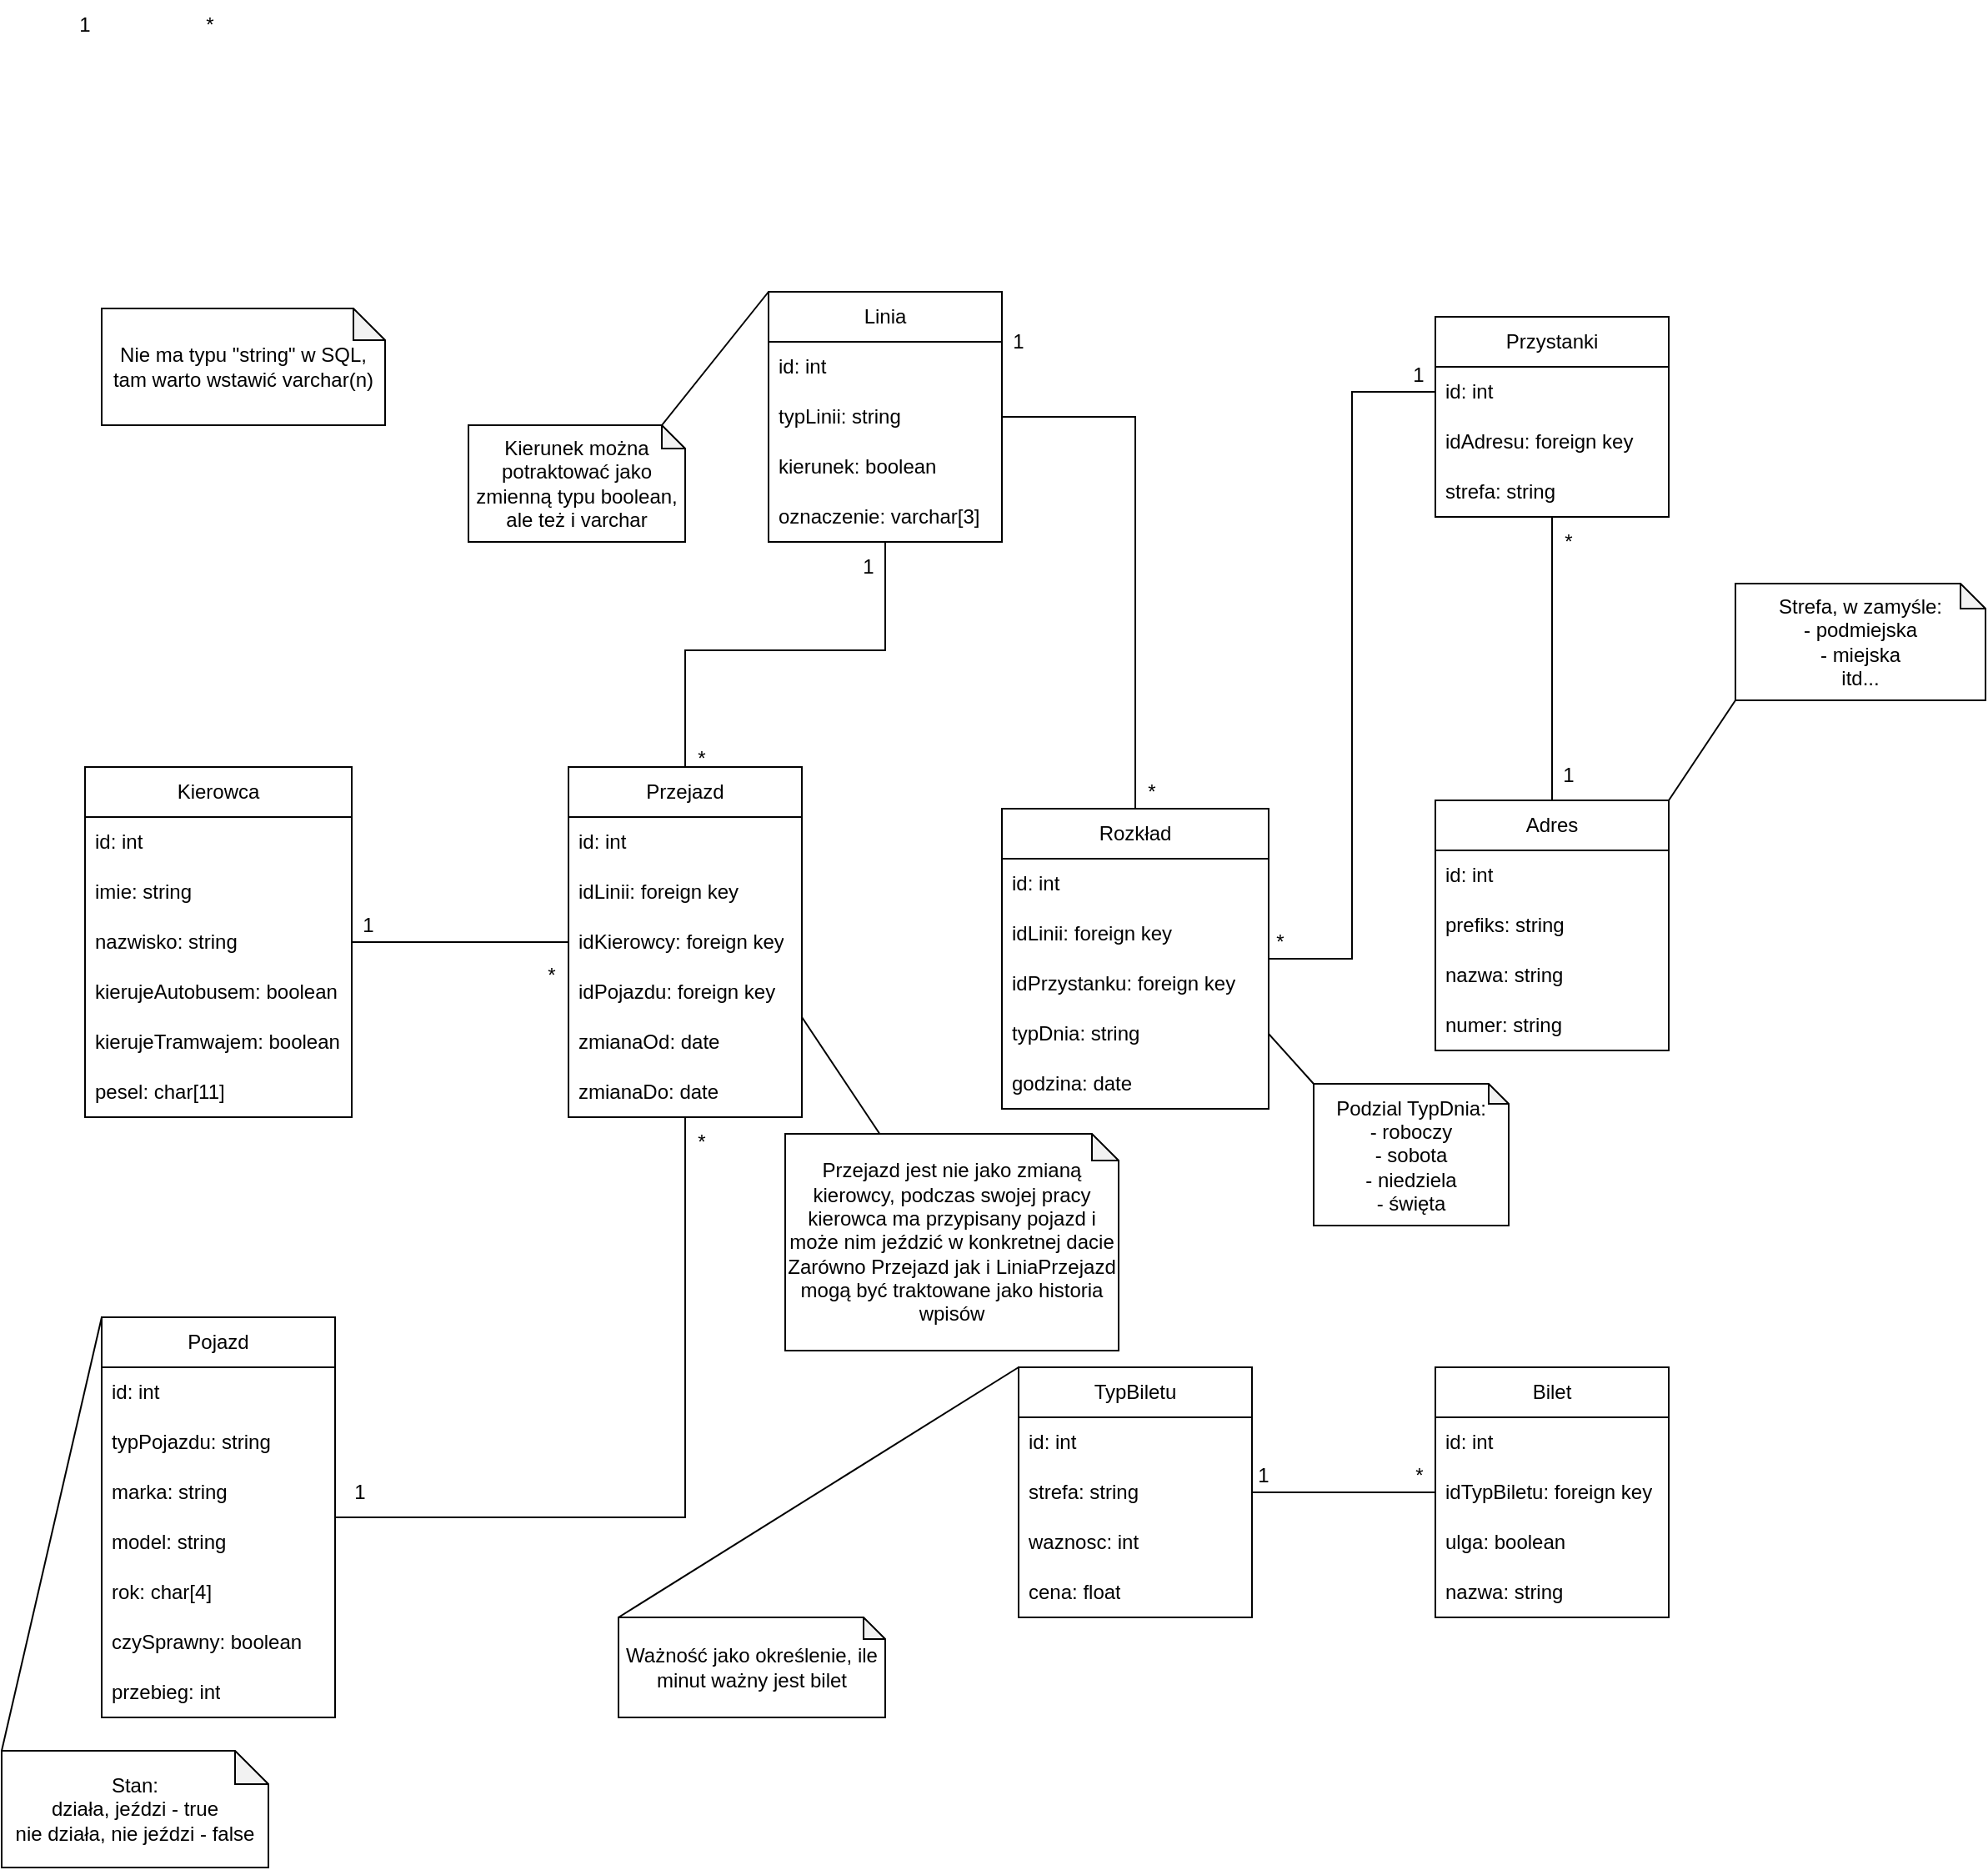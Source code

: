<mxfile version="21.2.1" type="device">
  <diagram name="Strona-1" id="KXczJNX2hruGpQm2LtIr">
    <mxGraphModel dx="1009" dy="561" grid="1" gridSize="10" guides="1" tooltips="1" connect="1" arrows="1" fold="1" page="1" pageScale="1" pageWidth="827" pageHeight="1169" math="0" shadow="0">
      <root>
        <mxCell id="0" />
        <mxCell id="1" parent="0" />
        <mxCell id="rLP0wRcw7yNudNVZyc_8-1" value="Linia" style="swimlane;fontStyle=0;childLayout=stackLayout;horizontal=1;startSize=30;horizontalStack=0;resizeParent=1;resizeParentMax=0;resizeLast=0;collapsible=1;marginBottom=0;whiteSpace=wrap;html=1;" parent="1" vertex="1">
          <mxGeometry x="500" y="185" width="140" height="150" as="geometry" />
        </mxCell>
        <mxCell id="rLP0wRcw7yNudNVZyc_8-2" value="id: int" style="text;strokeColor=none;fillColor=none;align=left;verticalAlign=middle;spacingLeft=4;spacingRight=4;overflow=hidden;points=[[0,0.5],[1,0.5]];portConstraint=eastwest;rotatable=0;whiteSpace=wrap;html=1;" parent="rLP0wRcw7yNudNVZyc_8-1" vertex="1">
          <mxGeometry y="30" width="140" height="30" as="geometry" />
        </mxCell>
        <mxCell id="rLP0wRcw7yNudNVZyc_8-7" value="typLinii: string" style="text;strokeColor=none;fillColor=none;align=left;verticalAlign=middle;spacingLeft=4;spacingRight=4;overflow=hidden;points=[[0,0.5],[1,0.5]];portConstraint=eastwest;rotatable=0;whiteSpace=wrap;html=1;" parent="rLP0wRcw7yNudNVZyc_8-1" vertex="1">
          <mxGeometry y="60" width="140" height="30" as="geometry" />
        </mxCell>
        <mxCell id="0RT6IL3tYu8PA9jkuQKf-14" value="kierunek: boolean" style="text;strokeColor=none;fillColor=none;align=left;verticalAlign=middle;spacingLeft=4;spacingRight=4;overflow=hidden;points=[[0,0.5],[1,0.5]];portConstraint=eastwest;rotatable=0;whiteSpace=wrap;html=1;" parent="rLP0wRcw7yNudNVZyc_8-1" vertex="1">
          <mxGeometry y="90" width="140" height="30" as="geometry" />
        </mxCell>
        <mxCell id="rLP0wRcw7yNudNVZyc_8-3" value="oznaczenie: varchar[3]" style="text;strokeColor=none;fillColor=none;align=left;verticalAlign=middle;spacingLeft=4;spacingRight=4;overflow=hidden;points=[[0,0.5],[1,0.5]];portConstraint=eastwest;rotatable=0;whiteSpace=wrap;html=1;" parent="rLP0wRcw7yNudNVZyc_8-1" vertex="1">
          <mxGeometry y="120" width="140" height="30" as="geometry" />
        </mxCell>
        <mxCell id="rLP0wRcw7yNudNVZyc_8-8" value="Nie ma typu &quot;string&quot; w SQL, tam warto wstawić varchar(n)" style="shape=note;whiteSpace=wrap;html=1;backgroundOutline=1;darkOpacity=0.05;size=19;" parent="1" vertex="1">
          <mxGeometry x="100" y="195" width="170" height="70" as="geometry" />
        </mxCell>
        <mxCell id="rLP0wRcw7yNudNVZyc_8-13" value="*" style="text;html=1;strokeColor=none;fillColor=none;align=center;verticalAlign=middle;whiteSpace=wrap;rounded=0;" parent="1" vertex="1">
          <mxGeometry x="135" y="10" width="60" height="30" as="geometry" />
        </mxCell>
        <mxCell id="rLP0wRcw7yNudNVZyc_8-15" value="1" style="text;html=1;strokeColor=none;fillColor=none;align=center;verticalAlign=middle;whiteSpace=wrap;rounded=0;" parent="1" vertex="1">
          <mxGeometry x="60" y="10" width="60" height="30" as="geometry" />
        </mxCell>
        <mxCell id="rLP0wRcw7yNudNVZyc_8-16" value="Przystanki" style="swimlane;fontStyle=0;childLayout=stackLayout;horizontal=1;startSize=30;horizontalStack=0;resizeParent=1;resizeParentMax=0;resizeLast=0;collapsible=1;marginBottom=0;whiteSpace=wrap;html=1;" parent="1" vertex="1">
          <mxGeometry x="900" y="200" width="140" height="120" as="geometry" />
        </mxCell>
        <mxCell id="rLP0wRcw7yNudNVZyc_8-17" value="id: int" style="text;strokeColor=none;fillColor=none;align=left;verticalAlign=middle;spacingLeft=4;spacingRight=4;overflow=hidden;points=[[0,0.5],[1,0.5]];portConstraint=eastwest;rotatable=0;whiteSpace=wrap;html=1;" parent="rLP0wRcw7yNudNVZyc_8-16" vertex="1">
          <mxGeometry y="30" width="140" height="30" as="geometry" />
        </mxCell>
        <mxCell id="0RT6IL3tYu8PA9jkuQKf-18" value="idAdresu: foreign key" style="text;strokeColor=none;fillColor=none;align=left;verticalAlign=middle;spacingLeft=4;spacingRight=4;overflow=hidden;points=[[0,0.5],[1,0.5]];portConstraint=eastwest;rotatable=0;whiteSpace=wrap;html=1;" parent="rLP0wRcw7yNudNVZyc_8-16" vertex="1">
          <mxGeometry y="60" width="140" height="30" as="geometry" />
        </mxCell>
        <mxCell id="0RT6IL3tYu8PA9jkuQKf-11" value="strefa: string" style="text;strokeColor=none;fillColor=none;align=left;verticalAlign=middle;spacingLeft=4;spacingRight=4;overflow=hidden;points=[[0,0.5],[1,0.5]];portConstraint=eastwest;rotatable=0;whiteSpace=wrap;html=1;" parent="rLP0wRcw7yNudNVZyc_8-16" vertex="1">
          <mxGeometry y="90" width="140" height="30" as="geometry" />
        </mxCell>
        <mxCell id="rLP0wRcw7yNudNVZyc_8-21" value="Adres" style="swimlane;fontStyle=0;childLayout=stackLayout;horizontal=1;startSize=30;horizontalStack=0;resizeParent=1;resizeParentMax=0;resizeLast=0;collapsible=1;marginBottom=0;whiteSpace=wrap;html=1;" parent="1" vertex="1">
          <mxGeometry x="900" y="490" width="140" height="150" as="geometry" />
        </mxCell>
        <mxCell id="rLP0wRcw7yNudNVZyc_8-22" value="id: int" style="text;strokeColor=none;fillColor=none;align=left;verticalAlign=middle;spacingLeft=4;spacingRight=4;overflow=hidden;points=[[0,0.5],[1,0.5]];portConstraint=eastwest;rotatable=0;whiteSpace=wrap;html=1;" parent="rLP0wRcw7yNudNVZyc_8-21" vertex="1">
          <mxGeometry y="30" width="140" height="30" as="geometry" />
        </mxCell>
        <mxCell id="D9p_q6qZ0LZ5qQeTH0Wi-3" value="prefiks: string" style="text;strokeColor=none;fillColor=none;align=left;verticalAlign=middle;spacingLeft=4;spacingRight=4;overflow=hidden;points=[[0,0.5],[1,0.5]];portConstraint=eastwest;rotatable=0;whiteSpace=wrap;html=1;" parent="rLP0wRcw7yNudNVZyc_8-21" vertex="1">
          <mxGeometry y="60" width="140" height="30" as="geometry" />
        </mxCell>
        <mxCell id="rLP0wRcw7yNudNVZyc_8-23" value="nazwa: string" style="text;strokeColor=none;fillColor=none;align=left;verticalAlign=middle;spacingLeft=4;spacingRight=4;overflow=hidden;points=[[0,0.5],[1,0.5]];portConstraint=eastwest;rotatable=0;whiteSpace=wrap;html=1;" parent="rLP0wRcw7yNudNVZyc_8-21" vertex="1">
          <mxGeometry y="90" width="140" height="30" as="geometry" />
        </mxCell>
        <mxCell id="D9p_q6qZ0LZ5qQeTH0Wi-2" value="numer: string" style="text;strokeColor=none;fillColor=none;align=left;verticalAlign=middle;spacingLeft=4;spacingRight=4;overflow=hidden;points=[[0,0.5],[1,0.5]];portConstraint=eastwest;rotatable=0;whiteSpace=wrap;html=1;" parent="rLP0wRcw7yNudNVZyc_8-21" vertex="1">
          <mxGeometry y="120" width="140" height="30" as="geometry" />
        </mxCell>
        <mxCell id="rLP0wRcw7yNudNVZyc_8-25" style="edgeStyle=orthogonalEdgeStyle;rounded=0;orthogonalLoop=1;jettySize=auto;html=1;exitX=0.5;exitY=0;exitDx=0;exitDy=0;endArrow=none;endFill=0;entryX=0.5;entryY=1;entryDx=0;entryDy=0;" parent="1" source="rLP0wRcw7yNudNVZyc_8-21" target="rLP0wRcw7yNudNVZyc_8-16" edge="1">
          <mxGeometry relative="1" as="geometry">
            <mxPoint x="310" y="215" as="sourcePoint" />
            <mxPoint x="890" y="280" as="targetPoint" />
          </mxGeometry>
        </mxCell>
        <mxCell id="rLP0wRcw7yNudNVZyc_8-26" value="1" style="text;html=1;strokeColor=none;fillColor=none;align=center;verticalAlign=middle;whiteSpace=wrap;rounded=0;" parent="1" vertex="1">
          <mxGeometry x="950" y="460" width="60" height="30" as="geometry" />
        </mxCell>
        <mxCell id="rLP0wRcw7yNudNVZyc_8-27" value="*" style="text;html=1;strokeColor=none;fillColor=none;align=center;verticalAlign=middle;whiteSpace=wrap;rounded=0;" parent="1" vertex="1">
          <mxGeometry x="950" y="320" width="60" height="30" as="geometry" />
        </mxCell>
        <mxCell id="rLP0wRcw7yNudNVZyc_8-28" value="Bilet" style="swimlane;fontStyle=0;childLayout=stackLayout;horizontal=1;startSize=30;horizontalStack=0;resizeParent=1;resizeParentMax=0;resizeLast=0;collapsible=1;marginBottom=0;whiteSpace=wrap;html=1;" parent="1" vertex="1">
          <mxGeometry x="900" y="830" width="140" height="150" as="geometry" />
        </mxCell>
        <mxCell id="rLP0wRcw7yNudNVZyc_8-29" value="id: int" style="text;strokeColor=none;fillColor=none;align=left;verticalAlign=middle;spacingLeft=4;spacingRight=4;overflow=hidden;points=[[0,0.5],[1,0.5]];portConstraint=eastwest;rotatable=0;whiteSpace=wrap;html=1;" parent="rLP0wRcw7yNudNVZyc_8-28" vertex="1">
          <mxGeometry y="30" width="140" height="30" as="geometry" />
        </mxCell>
        <mxCell id="0RT6IL3tYu8PA9jkuQKf-10" value="idTypBiletu: foreign key" style="text;strokeColor=none;fillColor=none;align=left;verticalAlign=middle;spacingLeft=4;spacingRight=4;overflow=hidden;points=[[0,0.5],[1,0.5]];portConstraint=eastwest;rotatable=0;whiteSpace=wrap;html=1;" parent="rLP0wRcw7yNudNVZyc_8-28" vertex="1">
          <mxGeometry y="60" width="140" height="30" as="geometry" />
        </mxCell>
        <mxCell id="rLP0wRcw7yNudNVZyc_8-30" value="ulga: boolean" style="text;strokeColor=none;fillColor=none;align=left;verticalAlign=middle;spacingLeft=4;spacingRight=4;overflow=hidden;points=[[0,0.5],[1,0.5]];portConstraint=eastwest;rotatable=0;whiteSpace=wrap;html=1;" parent="rLP0wRcw7yNudNVZyc_8-28" vertex="1">
          <mxGeometry y="90" width="140" height="30" as="geometry" />
        </mxCell>
        <mxCell id="rLP0wRcw7yNudNVZyc_8-34" value="nazwa: string" style="text;strokeColor=none;fillColor=none;align=left;verticalAlign=middle;spacingLeft=4;spacingRight=4;overflow=hidden;points=[[0,0.5],[1,0.5]];portConstraint=eastwest;rotatable=0;whiteSpace=wrap;html=1;" parent="rLP0wRcw7yNudNVZyc_8-28" vertex="1">
          <mxGeometry y="120" width="140" height="30" as="geometry" />
        </mxCell>
        <mxCell id="rLP0wRcw7yNudNVZyc_8-31" style="edgeStyle=orthogonalEdgeStyle;rounded=0;orthogonalLoop=1;jettySize=auto;html=1;endArrow=none;endFill=0;entryX=1;entryY=0.5;entryDx=0;entryDy=0;" parent="1" target="0RT6IL3tYu8PA9jkuQKf-24" edge="1">
          <mxGeometry relative="1" as="geometry">
            <mxPoint x="900" y="905" as="sourcePoint" />
            <mxPoint x="1180" y="770" as="targetPoint" />
            <Array as="points">
              <mxPoint x="900" y="905" />
            </Array>
          </mxGeometry>
        </mxCell>
        <mxCell id="rLP0wRcw7yNudNVZyc_8-32" value="1" style="text;html=1;strokeColor=none;fillColor=none;align=center;verticalAlign=middle;whiteSpace=wrap;rounded=0;" parent="1" vertex="1">
          <mxGeometry x="860" y="220" width="60" height="30" as="geometry" />
        </mxCell>
        <mxCell id="rLP0wRcw7yNudNVZyc_8-37" value="Kierowca" style="swimlane;fontStyle=0;childLayout=stackLayout;horizontal=1;startSize=30;horizontalStack=0;resizeParent=1;resizeParentMax=0;resizeLast=0;collapsible=1;marginBottom=0;whiteSpace=wrap;html=1;" parent="1" vertex="1">
          <mxGeometry x="90" y="470" width="160" height="210" as="geometry" />
        </mxCell>
        <mxCell id="rLP0wRcw7yNudNVZyc_8-38" value="id: int" style="text;strokeColor=none;fillColor=none;align=left;verticalAlign=middle;spacingLeft=4;spacingRight=4;overflow=hidden;points=[[0,0.5],[1,0.5]];portConstraint=eastwest;rotatable=0;whiteSpace=wrap;html=1;" parent="rLP0wRcw7yNudNVZyc_8-37" vertex="1">
          <mxGeometry y="30" width="160" height="30" as="geometry" />
        </mxCell>
        <mxCell id="rLP0wRcw7yNudNVZyc_8-39" value="imie: string" style="text;strokeColor=none;fillColor=none;align=left;verticalAlign=middle;spacingLeft=4;spacingRight=4;overflow=hidden;points=[[0,0.5],[1,0.5]];portConstraint=eastwest;rotatable=0;whiteSpace=wrap;html=1;" parent="rLP0wRcw7yNudNVZyc_8-37" vertex="1">
          <mxGeometry y="60" width="160" height="30" as="geometry" />
        </mxCell>
        <mxCell id="rLP0wRcw7yNudNVZyc_8-50" value="nazwisko: string" style="text;strokeColor=none;fillColor=none;align=left;verticalAlign=middle;spacingLeft=4;spacingRight=4;overflow=hidden;points=[[0,0.5],[1,0.5]];portConstraint=eastwest;rotatable=0;whiteSpace=wrap;html=1;" parent="rLP0wRcw7yNudNVZyc_8-37" vertex="1">
          <mxGeometry y="90" width="160" height="30" as="geometry" />
        </mxCell>
        <mxCell id="0RT6IL3tYu8PA9jkuQKf-8" value="kierujeAutobusem: boolean" style="text;strokeColor=none;fillColor=none;align=left;verticalAlign=middle;spacingLeft=4;spacingRight=4;overflow=hidden;points=[[0,0.5],[1,0.5]];portConstraint=eastwest;rotatable=0;whiteSpace=wrap;html=1;" parent="rLP0wRcw7yNudNVZyc_8-37" vertex="1">
          <mxGeometry y="120" width="160" height="30" as="geometry" />
        </mxCell>
        <mxCell id="0RT6IL3tYu8PA9jkuQKf-9" value="kierujeTramwajem: boolean" style="text;strokeColor=none;fillColor=none;align=left;verticalAlign=middle;spacingLeft=4;spacingRight=4;overflow=hidden;points=[[0,0.5],[1,0.5]];portConstraint=eastwest;rotatable=0;whiteSpace=wrap;html=1;" parent="rLP0wRcw7yNudNVZyc_8-37" vertex="1">
          <mxGeometry y="150" width="160" height="30" as="geometry" />
        </mxCell>
        <mxCell id="rLP0wRcw7yNudNVZyc_8-51" value="pesel: char[11]" style="text;strokeColor=none;fillColor=none;align=left;verticalAlign=middle;spacingLeft=4;spacingRight=4;overflow=hidden;points=[[0,0.5],[1,0.5]];portConstraint=eastwest;rotatable=0;whiteSpace=wrap;html=1;" parent="rLP0wRcw7yNudNVZyc_8-37" vertex="1">
          <mxGeometry y="180" width="160" height="30" as="geometry" />
        </mxCell>
        <mxCell id="rLP0wRcw7yNudNVZyc_8-40" value="Pojazd" style="swimlane;fontStyle=0;childLayout=stackLayout;horizontal=1;startSize=30;horizontalStack=0;resizeParent=1;resizeParentMax=0;resizeLast=0;collapsible=1;marginBottom=0;whiteSpace=wrap;html=1;" parent="1" vertex="1">
          <mxGeometry x="100" y="800" width="140" height="240" as="geometry" />
        </mxCell>
        <mxCell id="rLP0wRcw7yNudNVZyc_8-57" value="id: int" style="text;strokeColor=none;fillColor=none;align=left;verticalAlign=middle;spacingLeft=4;spacingRight=4;overflow=hidden;points=[[0,0.5],[1,0.5]];portConstraint=eastwest;rotatable=0;whiteSpace=wrap;html=1;" parent="rLP0wRcw7yNudNVZyc_8-40" vertex="1">
          <mxGeometry y="30" width="140" height="30" as="geometry" />
        </mxCell>
        <mxCell id="0RT6IL3tYu8PA9jkuQKf-7" value="typPojazdu: string" style="text;strokeColor=none;fillColor=none;align=left;verticalAlign=middle;spacingLeft=4;spacingRight=4;overflow=hidden;points=[[0,0.5],[1,0.5]];portConstraint=eastwest;rotatable=0;whiteSpace=wrap;html=1;" parent="rLP0wRcw7yNudNVZyc_8-40" vertex="1">
          <mxGeometry y="60" width="140" height="30" as="geometry" />
        </mxCell>
        <mxCell id="rLP0wRcw7yNudNVZyc_8-58" value="marka: string" style="text;strokeColor=none;fillColor=none;align=left;verticalAlign=middle;spacingLeft=4;spacingRight=4;overflow=hidden;points=[[0,0.5],[1,0.5]];portConstraint=eastwest;rotatable=0;whiteSpace=wrap;html=1;" parent="rLP0wRcw7yNudNVZyc_8-40" vertex="1">
          <mxGeometry y="90" width="140" height="30" as="geometry" />
        </mxCell>
        <mxCell id="rLP0wRcw7yNudNVZyc_8-59" value="model: string" style="text;strokeColor=none;fillColor=none;align=left;verticalAlign=middle;spacingLeft=4;spacingRight=4;overflow=hidden;points=[[0,0.5],[1,0.5]];portConstraint=eastwest;rotatable=0;whiteSpace=wrap;html=1;" parent="rLP0wRcw7yNudNVZyc_8-40" vertex="1">
          <mxGeometry y="120" width="140" height="30" as="geometry" />
        </mxCell>
        <mxCell id="rLP0wRcw7yNudNVZyc_8-60" value="rok: char[4]" style="text;strokeColor=none;fillColor=none;align=left;verticalAlign=middle;spacingLeft=4;spacingRight=4;overflow=hidden;points=[[0,0.5],[1,0.5]];portConstraint=eastwest;rotatable=0;whiteSpace=wrap;html=1;" parent="rLP0wRcw7yNudNVZyc_8-40" vertex="1">
          <mxGeometry y="150" width="140" height="30" as="geometry" />
        </mxCell>
        <mxCell id="rLP0wRcw7yNudNVZyc_8-61" value="czySprawny: boolean" style="text;strokeColor=none;fillColor=none;align=left;verticalAlign=middle;spacingLeft=4;spacingRight=4;overflow=hidden;points=[[0,0.5],[1,0.5]];portConstraint=eastwest;rotatable=0;whiteSpace=wrap;html=1;" parent="rLP0wRcw7yNudNVZyc_8-40" vertex="1">
          <mxGeometry y="180" width="140" height="30" as="geometry" />
        </mxCell>
        <mxCell id="rLP0wRcw7yNudNVZyc_8-62" value="przebieg: int" style="text;strokeColor=none;fillColor=none;align=left;verticalAlign=middle;spacingLeft=4;spacingRight=4;overflow=hidden;points=[[0,0.5],[1,0.5]];portConstraint=eastwest;rotatable=0;whiteSpace=wrap;html=1;" parent="rLP0wRcw7yNudNVZyc_8-40" vertex="1">
          <mxGeometry y="210" width="140" height="30" as="geometry" />
        </mxCell>
        <mxCell id="rLP0wRcw7yNudNVZyc_8-42" value="Przejazd" style="swimlane;fontStyle=0;childLayout=stackLayout;horizontal=1;startSize=30;horizontalStack=0;resizeParent=1;resizeParentMax=0;resizeLast=0;collapsible=1;marginBottom=0;whiteSpace=wrap;html=1;" parent="1" vertex="1">
          <mxGeometry x="380" y="470" width="140" height="210" as="geometry" />
        </mxCell>
        <mxCell id="rLP0wRcw7yNudNVZyc_8-52" value="id: int" style="text;strokeColor=none;fillColor=none;align=left;verticalAlign=middle;spacingLeft=4;spacingRight=4;overflow=hidden;points=[[0,0.5],[1,0.5]];portConstraint=eastwest;rotatable=0;whiteSpace=wrap;html=1;" parent="rLP0wRcw7yNudNVZyc_8-42" vertex="1">
          <mxGeometry y="30" width="140" height="30" as="geometry" />
        </mxCell>
        <mxCell id="rLP0wRcw7yNudNVZyc_8-65" value="idLinii: foreign key" style="text;strokeColor=none;fillColor=none;align=left;verticalAlign=middle;spacingLeft=4;spacingRight=4;overflow=hidden;points=[[0,0.5],[1,0.5]];portConstraint=eastwest;rotatable=0;whiteSpace=wrap;html=1;" parent="rLP0wRcw7yNudNVZyc_8-42" vertex="1">
          <mxGeometry y="60" width="140" height="30" as="geometry" />
        </mxCell>
        <mxCell id="rLP0wRcw7yNudNVZyc_8-53" value="idKierowcy: foreign key" style="text;strokeColor=none;fillColor=none;align=left;verticalAlign=middle;spacingLeft=4;spacingRight=4;overflow=hidden;points=[[0,0.5],[1,0.5]];portConstraint=eastwest;rotatable=0;whiteSpace=wrap;html=1;" parent="rLP0wRcw7yNudNVZyc_8-42" vertex="1">
          <mxGeometry y="90" width="140" height="30" as="geometry" />
        </mxCell>
        <mxCell id="rLP0wRcw7yNudNVZyc_8-54" value="idPojazdu: foreign key" style="text;strokeColor=none;fillColor=none;align=left;verticalAlign=middle;spacingLeft=4;spacingRight=4;overflow=hidden;points=[[0,0.5],[1,0.5]];portConstraint=eastwest;rotatable=0;whiteSpace=wrap;html=1;" parent="rLP0wRcw7yNudNVZyc_8-42" vertex="1">
          <mxGeometry y="120" width="140" height="30" as="geometry" />
        </mxCell>
        <mxCell id="rLP0wRcw7yNudNVZyc_8-55" value="zmianaOd: date" style="text;strokeColor=none;fillColor=none;align=left;verticalAlign=middle;spacingLeft=4;spacingRight=4;overflow=hidden;points=[[0,0.5],[1,0.5]];portConstraint=eastwest;rotatable=0;whiteSpace=wrap;html=1;" parent="rLP0wRcw7yNudNVZyc_8-42" vertex="1">
          <mxGeometry y="150" width="140" height="30" as="geometry" />
        </mxCell>
        <mxCell id="rLP0wRcw7yNudNVZyc_8-56" value="zmianaDo: date" style="text;strokeColor=none;fillColor=none;align=left;verticalAlign=middle;spacingLeft=4;spacingRight=4;overflow=hidden;points=[[0,0.5],[1,0.5]];portConstraint=eastwest;rotatable=0;whiteSpace=wrap;html=1;" parent="rLP0wRcw7yNudNVZyc_8-42" vertex="1">
          <mxGeometry y="180" width="140" height="30" as="geometry" />
        </mxCell>
        <mxCell id="rLP0wRcw7yNudNVZyc_8-44" value="Rozkład" style="swimlane;fontStyle=0;childLayout=stackLayout;horizontal=1;startSize=30;horizontalStack=0;resizeParent=1;resizeParentMax=0;resizeLast=0;collapsible=1;marginBottom=0;whiteSpace=wrap;html=1;" parent="1" vertex="1">
          <mxGeometry x="640" y="495" width="160" height="180" as="geometry" />
        </mxCell>
        <mxCell id="rLP0wRcw7yNudNVZyc_8-67" value="id: int" style="text;strokeColor=none;fillColor=none;align=left;verticalAlign=middle;spacingLeft=4;spacingRight=4;overflow=hidden;points=[[0,0.5],[1,0.5]];portConstraint=eastwest;rotatable=0;whiteSpace=wrap;html=1;" parent="rLP0wRcw7yNudNVZyc_8-44" vertex="1">
          <mxGeometry y="30" width="160" height="30" as="geometry" />
        </mxCell>
        <mxCell id="rLP0wRcw7yNudNVZyc_8-68" value="idLinii: foreign key" style="text;strokeColor=none;fillColor=none;align=left;verticalAlign=middle;spacingLeft=4;spacingRight=4;overflow=hidden;points=[[0,0.5],[1,0.5]];portConstraint=eastwest;rotatable=0;whiteSpace=wrap;html=1;" parent="rLP0wRcw7yNudNVZyc_8-44" vertex="1">
          <mxGeometry y="60" width="160" height="30" as="geometry" />
        </mxCell>
        <mxCell id="rLP0wRcw7yNudNVZyc_8-69" value="idPrzystanku: foreign key" style="text;strokeColor=none;fillColor=none;align=left;verticalAlign=middle;spacingLeft=4;spacingRight=4;overflow=hidden;points=[[0,0.5],[1,0.5]];portConstraint=eastwest;rotatable=0;whiteSpace=wrap;html=1;" parent="rLP0wRcw7yNudNVZyc_8-44" vertex="1">
          <mxGeometry y="90" width="160" height="30" as="geometry" />
        </mxCell>
        <mxCell id="rLP0wRcw7yNudNVZyc_8-70" value="typDnia: string" style="text;strokeColor=none;fillColor=none;align=left;verticalAlign=middle;spacingLeft=4;spacingRight=4;overflow=hidden;points=[[0,0.5],[1,0.5]];portConstraint=eastwest;rotatable=0;whiteSpace=wrap;html=1;" parent="rLP0wRcw7yNudNVZyc_8-44" vertex="1">
          <mxGeometry y="120" width="160" height="30" as="geometry" />
        </mxCell>
        <mxCell id="rLP0wRcw7yNudNVZyc_8-71" value="godzina: date" style="text;strokeColor=none;fillColor=none;align=left;verticalAlign=middle;spacingLeft=4;spacingRight=4;overflow=hidden;points=[[0,0.5],[1,0.5]];portConstraint=eastwest;rotatable=0;whiteSpace=wrap;html=1;" parent="rLP0wRcw7yNudNVZyc_8-44" vertex="1">
          <mxGeometry y="150" width="160" height="30" as="geometry" />
        </mxCell>
        <mxCell id="rLP0wRcw7yNudNVZyc_8-46" style="edgeStyle=orthogonalEdgeStyle;rounded=0;orthogonalLoop=1;jettySize=auto;html=1;endArrow=none;endFill=0;entryX=1;entryY=0.5;entryDx=0;entryDy=0;exitX=0;exitY=0.5;exitDx=0;exitDy=0;" parent="1" source="rLP0wRcw7yNudNVZyc_8-42" target="rLP0wRcw7yNudNVZyc_8-37" edge="1">
          <mxGeometry relative="1" as="geometry">
            <mxPoint x="460" y="670" as="sourcePoint" />
            <mxPoint x="310" y="215" as="targetPoint" />
            <Array as="points">
              <mxPoint x="280" y="575" />
              <mxPoint x="280" y="575" />
            </Array>
          </mxGeometry>
        </mxCell>
        <mxCell id="rLP0wRcw7yNudNVZyc_8-47" style="edgeStyle=orthogonalEdgeStyle;rounded=0;orthogonalLoop=1;jettySize=auto;html=1;exitX=1;exitY=0.5;exitDx=0;exitDy=0;endArrow=none;endFill=0;entryX=0.5;entryY=1;entryDx=0;entryDy=0;" parent="1" source="rLP0wRcw7yNudNVZyc_8-40" target="rLP0wRcw7yNudNVZyc_8-42" edge="1">
          <mxGeometry relative="1" as="geometry">
            <mxPoint x="240" y="620" as="sourcePoint" />
            <mxPoint x="450" y="750" as="targetPoint" />
          </mxGeometry>
        </mxCell>
        <mxCell id="rLP0wRcw7yNudNVZyc_8-48" style="edgeStyle=orthogonalEdgeStyle;rounded=0;orthogonalLoop=1;jettySize=auto;html=1;endArrow=none;endFill=0;entryX=1;entryY=0.5;entryDx=0;entryDy=0;exitX=0.5;exitY=0;exitDx=0;exitDy=0;" parent="1" source="rLP0wRcw7yNudNVZyc_8-44" target="rLP0wRcw7yNudNVZyc_8-1" edge="1">
          <mxGeometry relative="1" as="geometry">
            <mxPoint x="580" y="320" as="sourcePoint" />
            <mxPoint x="480" y="360" as="targetPoint" />
            <Array as="points">
              <mxPoint x="720" y="260" />
            </Array>
          </mxGeometry>
        </mxCell>
        <mxCell id="rLP0wRcw7yNudNVZyc_8-49" style="edgeStyle=orthogonalEdgeStyle;rounded=0;orthogonalLoop=1;jettySize=auto;html=1;endArrow=none;endFill=0;entryX=0;entryY=0.5;entryDx=0;entryDy=0;" parent="1" target="rLP0wRcw7yNudNVZyc_8-17" edge="1">
          <mxGeometry relative="1" as="geometry">
            <mxPoint x="800" y="585" as="sourcePoint" />
            <mxPoint x="630" y="215" as="targetPoint" />
            <Array as="points">
              <mxPoint x="850" y="585" />
              <mxPoint x="850" y="245" />
            </Array>
          </mxGeometry>
        </mxCell>
        <mxCell id="rLP0wRcw7yNudNVZyc_8-63" style="edgeStyle=orthogonalEdgeStyle;rounded=0;orthogonalLoop=1;jettySize=auto;html=1;endArrow=none;endFill=0;exitX=0.5;exitY=1;exitDx=0;exitDy=0;entryX=0.5;entryY=0;entryDx=0;entryDy=0;" parent="1" source="rLP0wRcw7yNudNVZyc_8-1" target="rLP0wRcw7yNudNVZyc_8-42" edge="1">
          <mxGeometry relative="1" as="geometry">
            <mxPoint x="510" y="300" as="sourcePoint" />
            <mxPoint x="450" y="380" as="targetPoint" />
            <Array as="points">
              <mxPoint x="570" y="400" />
              <mxPoint x="450" y="400" />
            </Array>
          </mxGeometry>
        </mxCell>
        <mxCell id="rLP0wRcw7yNudNVZyc_8-75" value="*" style="text;html=1;strokeColor=none;fillColor=none;align=center;verticalAlign=middle;whiteSpace=wrap;rounded=0;" parent="1" vertex="1">
          <mxGeometry x="797" y="560" width="20" height="30" as="geometry" />
        </mxCell>
        <mxCell id="rLP0wRcw7yNudNVZyc_8-81" value="1" style="text;html=1;strokeColor=none;fillColor=none;align=center;verticalAlign=middle;whiteSpace=wrap;rounded=0;" parent="1" vertex="1">
          <mxGeometry x="550" y="335" width="20" height="30" as="geometry" />
        </mxCell>
        <mxCell id="rLP0wRcw7yNudNVZyc_8-83" value="*" style="text;html=1;strokeColor=none;fillColor=none;align=center;verticalAlign=middle;whiteSpace=wrap;rounded=0;" parent="1" vertex="1">
          <mxGeometry x="700" y="470" width="60" height="30" as="geometry" />
        </mxCell>
        <mxCell id="rLP0wRcw7yNudNVZyc_8-85" value="1" style="text;html=1;strokeColor=none;fillColor=none;align=center;verticalAlign=middle;whiteSpace=wrap;rounded=0;" parent="1" vertex="1">
          <mxGeometry x="620" y="200" width="60" height="30" as="geometry" />
        </mxCell>
        <mxCell id="rLP0wRcw7yNudNVZyc_8-86" value="1" style="text;html=1;strokeColor=none;fillColor=none;align=center;verticalAlign=middle;whiteSpace=wrap;rounded=0;" parent="1" vertex="1">
          <mxGeometry x="230" y="550" width="60" height="30" as="geometry" />
        </mxCell>
        <mxCell id="rLP0wRcw7yNudNVZyc_8-87" value="*" style="text;html=1;strokeColor=none;fillColor=none;align=center;verticalAlign=middle;whiteSpace=wrap;rounded=0;" parent="1" vertex="1">
          <mxGeometry x="360" y="580" width="20" height="30" as="geometry" />
        </mxCell>
        <mxCell id="rLP0wRcw7yNudNVZyc_8-88" value="*" style="text;html=1;strokeColor=none;fillColor=none;align=center;verticalAlign=middle;whiteSpace=wrap;rounded=0;" parent="1" vertex="1">
          <mxGeometry x="430" y="450" width="60" height="30" as="geometry" />
        </mxCell>
        <mxCell id="rLP0wRcw7yNudNVZyc_8-89" value="1" style="text;html=1;strokeColor=none;fillColor=none;align=center;verticalAlign=middle;whiteSpace=wrap;rounded=0;" parent="1" vertex="1">
          <mxGeometry x="225" y="890" width="60" height="30" as="geometry" />
        </mxCell>
        <mxCell id="rLP0wRcw7yNudNVZyc_8-90" value="*" style="text;html=1;strokeColor=none;fillColor=none;align=center;verticalAlign=middle;whiteSpace=wrap;rounded=0;" parent="1" vertex="1">
          <mxGeometry x="875.75" y="880" width="28.5" height="30" as="geometry" />
        </mxCell>
        <mxCell id="rLP0wRcw7yNudNVZyc_8-91" value="1" style="text;html=1;strokeColor=none;fillColor=none;align=center;verticalAlign=middle;whiteSpace=wrap;rounded=0;" parent="1" vertex="1">
          <mxGeometry x="767" y="880" width="60" height="30" as="geometry" />
        </mxCell>
        <mxCell id="rLP0wRcw7yNudNVZyc_8-93" value="*" style="text;html=1;strokeColor=none;fillColor=none;align=center;verticalAlign=middle;whiteSpace=wrap;rounded=0;" parent="1" vertex="1">
          <mxGeometry x="430" y="680" width="60" height="30" as="geometry" />
        </mxCell>
        <mxCell id="rLP0wRcw7yNudNVZyc_8-97" value="Stan:&lt;br&gt;działa, jeździ - true&lt;br&gt;nie działa, nie jeździ - false" style="shape=note;whiteSpace=wrap;html=1;backgroundOutline=1;darkOpacity=0.05;size=20;" parent="1" vertex="1">
          <mxGeometry x="40" y="1060" width="160" height="70" as="geometry" />
        </mxCell>
        <mxCell id="rLP0wRcw7yNudNVZyc_8-98" value="" style="endArrow=none;html=1;rounded=0;entryX=0;entryY=0;entryDx=0;entryDy=0;entryPerimeter=0;exitX=0;exitY=0;exitDx=0;exitDy=0;" parent="1" source="rLP0wRcw7yNudNVZyc_8-40" target="rLP0wRcw7yNudNVZyc_8-97" edge="1">
          <mxGeometry width="50" height="50" relative="1" as="geometry">
            <mxPoint x="410" y="1090" as="sourcePoint" />
            <mxPoint x="460" y="1040" as="targetPoint" />
          </mxGeometry>
        </mxCell>
        <mxCell id="rLP0wRcw7yNudNVZyc_8-99" value="Przejazd jest nie jako zmianą kierowcy, podczas swojej pracy kierowca ma przypisany pojazd i może nim jeździć w konkretnej dacie&lt;br&gt;Zarówno Przejazd jak i LiniaPrzejazd mogą być traktowane jako historia wpisów" style="shape=note;whiteSpace=wrap;html=1;backgroundOutline=1;darkOpacity=0.05;size=16;" parent="1" vertex="1">
          <mxGeometry x="510" y="690" width="200" height="130" as="geometry" />
        </mxCell>
        <mxCell id="rLP0wRcw7yNudNVZyc_8-100" value="" style="endArrow=none;html=1;rounded=0;" parent="1" source="rLP0wRcw7yNudNVZyc_8-99" edge="1">
          <mxGeometry width="50" height="50" relative="1" as="geometry">
            <mxPoint x="640" y="820" as="sourcePoint" />
            <mxPoint x="520" y="620" as="targetPoint" />
          </mxGeometry>
        </mxCell>
        <mxCell id="rLP0wRcw7yNudNVZyc_8-102" value="Strefa, w zamyśle:&lt;br&gt;- podmiejska&lt;br&gt;- miejska&lt;br&gt;itd..." style="shape=note;whiteSpace=wrap;html=1;backgroundOutline=1;darkOpacity=0.05;size=15;" parent="1" vertex="1">
          <mxGeometry x="1080" y="360" width="150" height="70" as="geometry" />
        </mxCell>
        <mxCell id="rLP0wRcw7yNudNVZyc_8-103" value="" style="endArrow=none;html=1;rounded=0;entryX=0;entryY=1;entryDx=0;entryDy=0;entryPerimeter=0;exitX=1;exitY=0;exitDx=0;exitDy=0;" parent="1" source="rLP0wRcw7yNudNVZyc_8-21" target="rLP0wRcw7yNudNVZyc_8-102" edge="1">
          <mxGeometry width="50" height="50" relative="1" as="geometry">
            <mxPoint x="1250" y="630" as="sourcePoint" />
            <mxPoint x="1300" y="580" as="targetPoint" />
          </mxGeometry>
        </mxCell>
        <mxCell id="rLP0wRcw7yNudNVZyc_8-104" value="Podzial TypDnia:&lt;br&gt;- roboczy&lt;br&gt;- sobota&lt;br&gt;- niedziela&lt;br&gt;- święta" style="shape=note;whiteSpace=wrap;html=1;backgroundOutline=1;darkOpacity=0.05;size=12;" parent="1" vertex="1">
          <mxGeometry x="827" y="660" width="117" height="85" as="geometry" />
        </mxCell>
        <mxCell id="rLP0wRcw7yNudNVZyc_8-105" value="" style="endArrow=none;html=1;rounded=0;exitX=0;exitY=0;exitDx=0;exitDy=0;exitPerimeter=0;entryX=1;entryY=0.5;entryDx=0;entryDy=0;" parent="1" source="rLP0wRcw7yNudNVZyc_8-104" target="rLP0wRcw7yNudNVZyc_8-70" edge="1">
          <mxGeometry width="50" height="50" relative="1" as="geometry">
            <mxPoint x="860" y="700" as="sourcePoint" />
            <mxPoint x="860" y="690" as="targetPoint" />
          </mxGeometry>
        </mxCell>
        <mxCell id="rLP0wRcw7yNudNVZyc_8-106" value="Ważność jako określenie, ile minut ważny jest bilet" style="shape=note;whiteSpace=wrap;html=1;backgroundOutline=1;darkOpacity=0.05;size=13;" parent="1" vertex="1">
          <mxGeometry x="410" y="980" width="160" height="60" as="geometry" />
        </mxCell>
        <mxCell id="rLP0wRcw7yNudNVZyc_8-107" value="" style="endArrow=none;html=1;rounded=0;exitX=0;exitY=0;exitDx=0;exitDy=0;exitPerimeter=0;entryX=0;entryY=0;entryDx=0;entryDy=0;" parent="1" source="rLP0wRcw7yNudNVZyc_8-106" target="0RT6IL3tYu8PA9jkuQKf-21" edge="1">
          <mxGeometry width="50" height="50" relative="1" as="geometry">
            <mxPoint x="1110" y="830" as="sourcePoint" />
            <mxPoint x="1430" y="1040" as="targetPoint" />
          </mxGeometry>
        </mxCell>
        <mxCell id="0RT6IL3tYu8PA9jkuQKf-16" value="Kierunek można potraktować jako zmienną typu boolean, ale też i varchar" style="shape=note;whiteSpace=wrap;html=1;backgroundOutline=1;darkOpacity=0.05;size=14;" parent="1" vertex="1">
          <mxGeometry x="320" y="265" width="130" height="70" as="geometry" />
        </mxCell>
        <mxCell id="0RT6IL3tYu8PA9jkuQKf-17" value="" style="endArrow=none;html=1;rounded=0;entryX=0;entryY=0;entryDx=116;entryDy=0;entryPerimeter=0;exitX=0;exitY=0;exitDx=0;exitDy=0;" parent="1" source="rLP0wRcw7yNudNVZyc_8-1" target="0RT6IL3tYu8PA9jkuQKf-16" edge="1">
          <mxGeometry width="50" height="50" relative="1" as="geometry">
            <mxPoint x="310" y="450" as="sourcePoint" />
            <mxPoint x="360" y="400" as="targetPoint" />
          </mxGeometry>
        </mxCell>
        <mxCell id="0RT6IL3tYu8PA9jkuQKf-21" value="TypBiletu" style="swimlane;fontStyle=0;childLayout=stackLayout;horizontal=1;startSize=30;horizontalStack=0;resizeParent=1;resizeParentMax=0;resizeLast=0;collapsible=1;marginBottom=0;whiteSpace=wrap;html=1;" parent="1" vertex="1">
          <mxGeometry x="650" y="830" width="140" height="150" as="geometry" />
        </mxCell>
        <mxCell id="0RT6IL3tYu8PA9jkuQKf-22" value="id: int" style="text;strokeColor=none;fillColor=none;align=left;verticalAlign=middle;spacingLeft=4;spacingRight=4;overflow=hidden;points=[[0,0.5],[1,0.5]];portConstraint=eastwest;rotatable=0;whiteSpace=wrap;html=1;" parent="0RT6IL3tYu8PA9jkuQKf-21" vertex="1">
          <mxGeometry y="30" width="140" height="30" as="geometry" />
        </mxCell>
        <mxCell id="0RT6IL3tYu8PA9jkuQKf-24" value="strefa: string" style="text;strokeColor=none;fillColor=none;align=left;verticalAlign=middle;spacingLeft=4;spacingRight=4;overflow=hidden;points=[[0,0.5],[1,0.5]];portConstraint=eastwest;rotatable=0;whiteSpace=wrap;html=1;" parent="0RT6IL3tYu8PA9jkuQKf-21" vertex="1">
          <mxGeometry y="60" width="140" height="30" as="geometry" />
        </mxCell>
        <mxCell id="0RT6IL3tYu8PA9jkuQKf-26" value="waznosc: int" style="text;strokeColor=none;fillColor=none;align=left;verticalAlign=middle;spacingLeft=4;spacingRight=4;overflow=hidden;points=[[0,0.5],[1,0.5]];portConstraint=eastwest;rotatable=0;whiteSpace=wrap;html=1;" parent="0RT6IL3tYu8PA9jkuQKf-21" vertex="1">
          <mxGeometry y="90" width="140" height="30" as="geometry" />
        </mxCell>
        <mxCell id="0RT6IL3tYu8PA9jkuQKf-27" value="cena: float" style="text;strokeColor=none;fillColor=none;align=left;verticalAlign=middle;spacingLeft=4;spacingRight=4;overflow=hidden;points=[[0,0.5],[1,0.5]];portConstraint=eastwest;rotatable=0;whiteSpace=wrap;html=1;" parent="0RT6IL3tYu8PA9jkuQKf-21" vertex="1">
          <mxGeometry y="120" width="140" height="30" as="geometry" />
        </mxCell>
      </root>
    </mxGraphModel>
  </diagram>
</mxfile>
